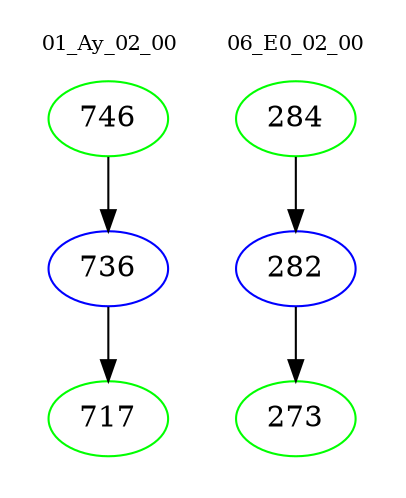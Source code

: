digraph{
subgraph cluster_0 {
color = white
label = "01_Ay_02_00";
fontsize=10;
T0_746 [label="746", color="green"]
T0_746 -> T0_736 [color="black"]
T0_736 [label="736", color="blue"]
T0_736 -> T0_717 [color="black"]
T0_717 [label="717", color="green"]
}
subgraph cluster_1 {
color = white
label = "06_E0_02_00";
fontsize=10;
T1_284 [label="284", color="green"]
T1_284 -> T1_282 [color="black"]
T1_282 [label="282", color="blue"]
T1_282 -> T1_273 [color="black"]
T1_273 [label="273", color="green"]
}
}
